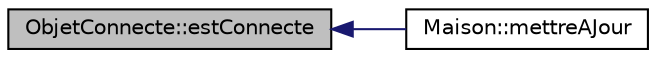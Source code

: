 digraph "ObjetConnecte::estConnecte"
{
  bgcolor="transparent";
  edge [fontname="Helvetica",fontsize="10",labelfontname="Helvetica",labelfontsize="10"];
  node [fontname="Helvetica",fontsize="10",shape=record];
  rankdir="LR";
  Node1 [label="ObjetConnecte::estConnecte",height=0.2,width=0.4,color="black", fillcolor="grey75", style="filled", fontcolor="black"];
  Node1 -> Node2 [dir="back",color="midnightblue",fontsize="10",style="solid",fontname="Helvetica"];
  Node2 [label="Maison::mettreAJour",height=0.2,width=0.4,color="black",URL="$class_maison.html#aa272f9ae2e68a080bb2217e6c82966c5"];
}
